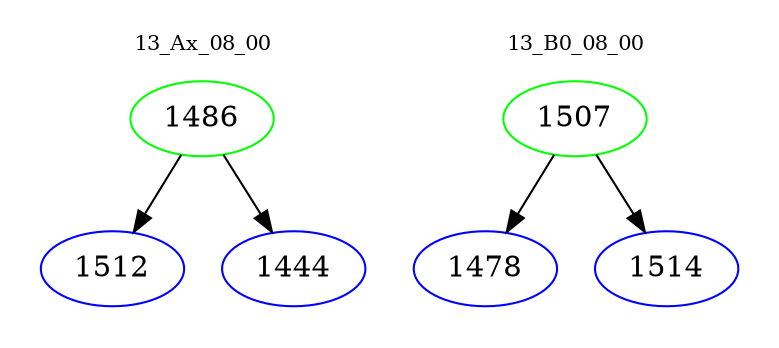 digraph{
subgraph cluster_0 {
color = white
label = "13_Ax_08_00";
fontsize=10;
T0_1486 [label="1486", color="green"]
T0_1486 -> T0_1512 [color="black"]
T0_1512 [label="1512", color="blue"]
T0_1486 -> T0_1444 [color="black"]
T0_1444 [label="1444", color="blue"]
}
subgraph cluster_1 {
color = white
label = "13_B0_08_00";
fontsize=10;
T1_1507 [label="1507", color="green"]
T1_1507 -> T1_1478 [color="black"]
T1_1478 [label="1478", color="blue"]
T1_1507 -> T1_1514 [color="black"]
T1_1514 [label="1514", color="blue"]
}
}
